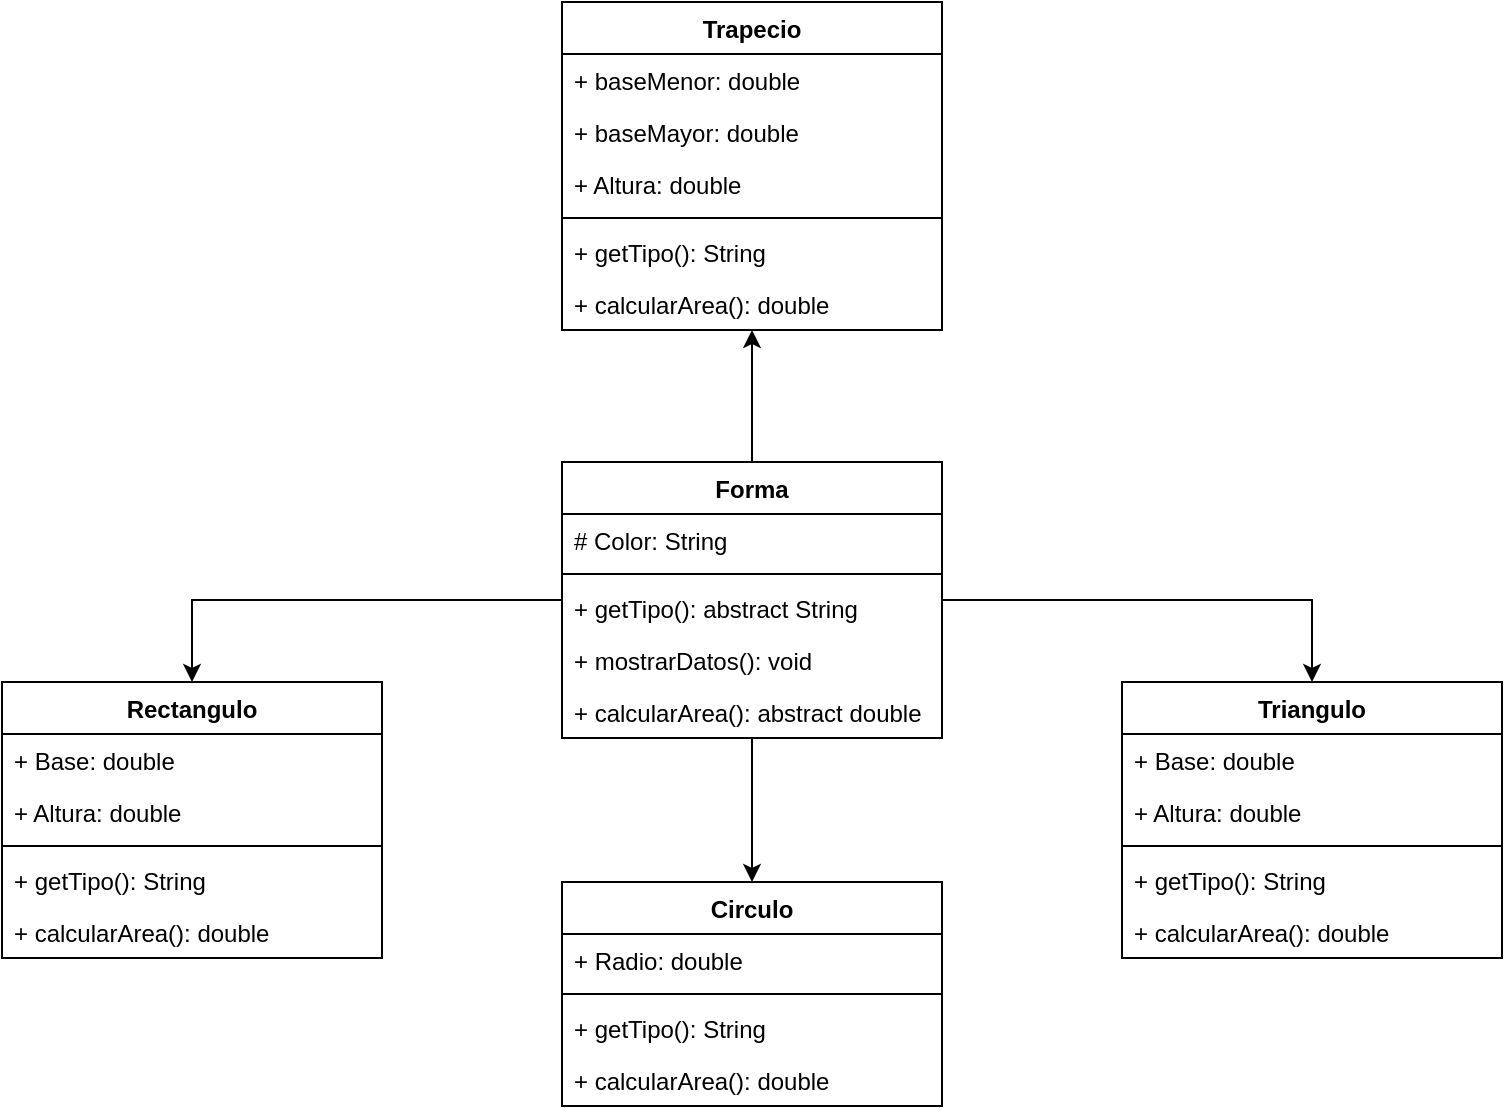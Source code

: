 <mxfile version="27.0.9">
  <diagram name="Página-1" id="jvKE8Gb294-9QQ_z0VCB">
    <mxGraphModel dx="1699" dy="1698" grid="1" gridSize="10" guides="1" tooltips="1" connect="1" arrows="1" fold="1" page="1" pageScale="1" pageWidth="827" pageHeight="1169" math="0" shadow="0">
      <root>
        <mxCell id="0" />
        <mxCell id="1" parent="0" />
        <mxCell id="YeMESsAVpkGyUdcvj83P-20" style="edgeStyle=orthogonalEdgeStyle;rounded=0;orthogonalLoop=1;jettySize=auto;html=1;entryX=0.5;entryY=0;entryDx=0;entryDy=0;" parent="1" source="YeMESsAVpkGyUdcvj83P-2" target="YeMESsAVpkGyUdcvj83P-14" edge="1">
          <mxGeometry relative="1" as="geometry" />
        </mxCell>
        <mxCell id="YeMESsAVpkGyUdcvj83P-21" style="edgeStyle=orthogonalEdgeStyle;rounded=0;orthogonalLoop=1;jettySize=auto;html=1;entryX=0.5;entryY=0;entryDx=0;entryDy=0;" parent="1" source="YeMESsAVpkGyUdcvj83P-2" target="YeMESsAVpkGyUdcvj83P-8" edge="1">
          <mxGeometry relative="1" as="geometry" />
        </mxCell>
        <mxCell id="YeMESsAVpkGyUdcvj83P-28" style="edgeStyle=orthogonalEdgeStyle;rounded=0;orthogonalLoop=1;jettySize=auto;html=1;entryX=0.5;entryY=0;entryDx=0;entryDy=0;" parent="1" source="YeMESsAVpkGyUdcvj83P-2" target="YeMESsAVpkGyUdcvj83P-22" edge="1">
          <mxGeometry relative="1" as="geometry" />
        </mxCell>
        <mxCell id="YeMESsAVpkGyUdcvj83P-2" value="Forma" style="swimlane;fontStyle=1;align=center;verticalAlign=top;childLayout=stackLayout;horizontal=1;startSize=26;horizontalStack=0;resizeParent=1;resizeParentMax=0;resizeLast=0;collapsible=1;marginBottom=0;whiteSpace=wrap;html=1;" parent="1" vertex="1">
          <mxGeometry x="270" y="50" width="190" height="138" as="geometry" />
        </mxCell>
        <mxCell id="YeMESsAVpkGyUdcvj83P-3" value="# Color: String" style="text;strokeColor=none;fillColor=none;align=left;verticalAlign=top;spacingLeft=4;spacingRight=4;overflow=hidden;rotatable=0;points=[[0,0.5],[1,0.5]];portConstraint=eastwest;whiteSpace=wrap;html=1;" parent="YeMESsAVpkGyUdcvj83P-2" vertex="1">
          <mxGeometry y="26" width="190" height="26" as="geometry" />
        </mxCell>
        <mxCell id="YeMESsAVpkGyUdcvj83P-4" value="" style="line;strokeWidth=1;fillColor=none;align=left;verticalAlign=middle;spacingTop=-1;spacingLeft=3;spacingRight=3;rotatable=0;labelPosition=right;points=[];portConstraint=eastwest;strokeColor=inherit;" parent="YeMESsAVpkGyUdcvj83P-2" vertex="1">
          <mxGeometry y="52" width="190" height="8" as="geometry" />
        </mxCell>
        <mxCell id="YeMESsAVpkGyUdcvj83P-6" value="+ getTipo(): abstract String" style="text;strokeColor=none;fillColor=none;align=left;verticalAlign=top;spacingLeft=4;spacingRight=4;overflow=hidden;rotatable=0;points=[[0,0.5],[1,0.5]];portConstraint=eastwest;whiteSpace=wrap;html=1;" parent="YeMESsAVpkGyUdcvj83P-2" vertex="1">
          <mxGeometry y="60" width="190" height="26" as="geometry" />
        </mxCell>
        <mxCell id="YeMESsAVpkGyUdcvj83P-5" value="+ mostrarDatos(): void" style="text;strokeColor=none;fillColor=none;align=left;verticalAlign=top;spacingLeft=4;spacingRight=4;overflow=hidden;rotatable=0;points=[[0,0.5],[1,0.5]];portConstraint=eastwest;whiteSpace=wrap;html=1;" parent="YeMESsAVpkGyUdcvj83P-2" vertex="1">
          <mxGeometry y="86" width="190" height="26" as="geometry" />
        </mxCell>
        <mxCell id="YeMESsAVpkGyUdcvj83P-7" value="+ calcularArea(): abstract double" style="text;strokeColor=none;fillColor=none;align=left;verticalAlign=top;spacingLeft=4;spacingRight=4;overflow=hidden;rotatable=0;points=[[0,0.5],[1,0.5]];portConstraint=eastwest;whiteSpace=wrap;html=1;" parent="YeMESsAVpkGyUdcvj83P-2" vertex="1">
          <mxGeometry y="112" width="190" height="26" as="geometry" />
        </mxCell>
        <mxCell id="YeMESsAVpkGyUdcvj83P-8" value="Circulo" style="swimlane;fontStyle=1;align=center;verticalAlign=top;childLayout=stackLayout;horizontal=1;startSize=26;horizontalStack=0;resizeParent=1;resizeParentMax=0;resizeLast=0;collapsible=1;marginBottom=0;whiteSpace=wrap;html=1;" parent="1" vertex="1">
          <mxGeometry x="270" y="260" width="190" height="112" as="geometry" />
        </mxCell>
        <mxCell id="YeMESsAVpkGyUdcvj83P-9" value="+ Radio: double" style="text;strokeColor=none;fillColor=none;align=left;verticalAlign=top;spacingLeft=4;spacingRight=4;overflow=hidden;rotatable=0;points=[[0,0.5],[1,0.5]];portConstraint=eastwest;whiteSpace=wrap;html=1;" parent="YeMESsAVpkGyUdcvj83P-8" vertex="1">
          <mxGeometry y="26" width="190" height="26" as="geometry" />
        </mxCell>
        <mxCell id="YeMESsAVpkGyUdcvj83P-10" value="" style="line;strokeWidth=1;fillColor=none;align=left;verticalAlign=middle;spacingTop=-1;spacingLeft=3;spacingRight=3;rotatable=0;labelPosition=right;points=[];portConstraint=eastwest;strokeColor=inherit;" parent="YeMESsAVpkGyUdcvj83P-8" vertex="1">
          <mxGeometry y="52" width="190" height="8" as="geometry" />
        </mxCell>
        <mxCell id="YeMESsAVpkGyUdcvj83P-11" value="+ getTipo(): String" style="text;strokeColor=none;fillColor=none;align=left;verticalAlign=top;spacingLeft=4;spacingRight=4;overflow=hidden;rotatable=0;points=[[0,0.5],[1,0.5]];portConstraint=eastwest;whiteSpace=wrap;html=1;" parent="YeMESsAVpkGyUdcvj83P-8" vertex="1">
          <mxGeometry y="60" width="190" height="26" as="geometry" />
        </mxCell>
        <mxCell id="YeMESsAVpkGyUdcvj83P-13" value="+ calcularArea(): double" style="text;strokeColor=none;fillColor=none;align=left;verticalAlign=top;spacingLeft=4;spacingRight=4;overflow=hidden;rotatable=0;points=[[0,0.5],[1,0.5]];portConstraint=eastwest;whiteSpace=wrap;html=1;" parent="YeMESsAVpkGyUdcvj83P-8" vertex="1">
          <mxGeometry y="86" width="190" height="26" as="geometry" />
        </mxCell>
        <mxCell id="YeMESsAVpkGyUdcvj83P-14" value="Rectangulo" style="swimlane;fontStyle=1;align=center;verticalAlign=top;childLayout=stackLayout;horizontal=1;startSize=26;horizontalStack=0;resizeParent=1;resizeParentMax=0;resizeLast=0;collapsible=1;marginBottom=0;whiteSpace=wrap;html=1;" parent="1" vertex="1">
          <mxGeometry x="-10" y="160" width="190" height="138" as="geometry" />
        </mxCell>
        <mxCell id="YeMESsAVpkGyUdcvj83P-15" value="+ Base: double" style="text;strokeColor=none;fillColor=none;align=left;verticalAlign=top;spacingLeft=4;spacingRight=4;overflow=hidden;rotatable=0;points=[[0,0.5],[1,0.5]];portConstraint=eastwest;whiteSpace=wrap;html=1;" parent="YeMESsAVpkGyUdcvj83P-14" vertex="1">
          <mxGeometry y="26" width="190" height="26" as="geometry" />
        </mxCell>
        <mxCell id="YeMESsAVpkGyUdcvj83P-19" value="+ Altura: double" style="text;strokeColor=none;fillColor=none;align=left;verticalAlign=top;spacingLeft=4;spacingRight=4;overflow=hidden;rotatable=0;points=[[0,0.5],[1,0.5]];portConstraint=eastwest;whiteSpace=wrap;html=1;" parent="YeMESsAVpkGyUdcvj83P-14" vertex="1">
          <mxGeometry y="52" width="190" height="26" as="geometry" />
        </mxCell>
        <mxCell id="YeMESsAVpkGyUdcvj83P-16" value="" style="line;strokeWidth=1;fillColor=none;align=left;verticalAlign=middle;spacingTop=-1;spacingLeft=3;spacingRight=3;rotatable=0;labelPosition=right;points=[];portConstraint=eastwest;strokeColor=inherit;" parent="YeMESsAVpkGyUdcvj83P-14" vertex="1">
          <mxGeometry y="78" width="190" height="8" as="geometry" />
        </mxCell>
        <mxCell id="YeMESsAVpkGyUdcvj83P-17" value="+ getTipo(): String" style="text;strokeColor=none;fillColor=none;align=left;verticalAlign=top;spacingLeft=4;spacingRight=4;overflow=hidden;rotatable=0;points=[[0,0.5],[1,0.5]];portConstraint=eastwest;whiteSpace=wrap;html=1;" parent="YeMESsAVpkGyUdcvj83P-14" vertex="1">
          <mxGeometry y="86" width="190" height="26" as="geometry" />
        </mxCell>
        <mxCell id="YeMESsAVpkGyUdcvj83P-18" value="+ calcularArea(): double" style="text;strokeColor=none;fillColor=none;align=left;verticalAlign=top;spacingLeft=4;spacingRight=4;overflow=hidden;rotatable=0;points=[[0,0.5],[1,0.5]];portConstraint=eastwest;whiteSpace=wrap;html=1;" parent="YeMESsAVpkGyUdcvj83P-14" vertex="1">
          <mxGeometry y="112" width="190" height="26" as="geometry" />
        </mxCell>
        <mxCell id="YeMESsAVpkGyUdcvj83P-22" value="Triangulo" style="swimlane;fontStyle=1;align=center;verticalAlign=top;childLayout=stackLayout;horizontal=1;startSize=26;horizontalStack=0;resizeParent=1;resizeParentMax=0;resizeLast=0;collapsible=1;marginBottom=0;whiteSpace=wrap;html=1;" parent="1" vertex="1">
          <mxGeometry x="550" y="160" width="190" height="138" as="geometry" />
        </mxCell>
        <mxCell id="YeMESsAVpkGyUdcvj83P-23" value="+ Base: double" style="text;strokeColor=none;fillColor=none;align=left;verticalAlign=top;spacingLeft=4;spacingRight=4;overflow=hidden;rotatable=0;points=[[0,0.5],[1,0.5]];portConstraint=eastwest;whiteSpace=wrap;html=1;" parent="YeMESsAVpkGyUdcvj83P-22" vertex="1">
          <mxGeometry y="26" width="190" height="26" as="geometry" />
        </mxCell>
        <mxCell id="YeMESsAVpkGyUdcvj83P-24" value="+ Altura: double" style="text;strokeColor=none;fillColor=none;align=left;verticalAlign=top;spacingLeft=4;spacingRight=4;overflow=hidden;rotatable=0;points=[[0,0.5],[1,0.5]];portConstraint=eastwest;whiteSpace=wrap;html=1;" parent="YeMESsAVpkGyUdcvj83P-22" vertex="1">
          <mxGeometry y="52" width="190" height="26" as="geometry" />
        </mxCell>
        <mxCell id="YeMESsAVpkGyUdcvj83P-25" value="" style="line;strokeWidth=1;fillColor=none;align=left;verticalAlign=middle;spacingTop=-1;spacingLeft=3;spacingRight=3;rotatable=0;labelPosition=right;points=[];portConstraint=eastwest;strokeColor=inherit;" parent="YeMESsAVpkGyUdcvj83P-22" vertex="1">
          <mxGeometry y="78" width="190" height="8" as="geometry" />
        </mxCell>
        <mxCell id="YeMESsAVpkGyUdcvj83P-26" value="+ getTipo(): String" style="text;strokeColor=none;fillColor=none;align=left;verticalAlign=top;spacingLeft=4;spacingRight=4;overflow=hidden;rotatable=0;points=[[0,0.5],[1,0.5]];portConstraint=eastwest;whiteSpace=wrap;html=1;" parent="YeMESsAVpkGyUdcvj83P-22" vertex="1">
          <mxGeometry y="86" width="190" height="26" as="geometry" />
        </mxCell>
        <mxCell id="YeMESsAVpkGyUdcvj83P-27" value="+ calcularArea(): double" style="text;strokeColor=none;fillColor=none;align=left;verticalAlign=top;spacingLeft=4;spacingRight=4;overflow=hidden;rotatable=0;points=[[0,0.5],[1,0.5]];portConstraint=eastwest;whiteSpace=wrap;html=1;" parent="YeMESsAVpkGyUdcvj83P-22" vertex="1">
          <mxGeometry y="112" width="190" height="26" as="geometry" />
        </mxCell>
        <mxCell id="YeMESsAVpkGyUdcvj83P-29" value="Trapecio" style="swimlane;fontStyle=1;align=center;verticalAlign=top;childLayout=stackLayout;horizontal=1;startSize=26;horizontalStack=0;resizeParent=1;resizeParentMax=0;resizeLast=0;collapsible=1;marginBottom=0;whiteSpace=wrap;html=1;" parent="1" vertex="1">
          <mxGeometry x="270" y="-180" width="190" height="164" as="geometry" />
        </mxCell>
        <mxCell id="YeMESsAVpkGyUdcvj83P-30" value="+ baseMenor: double" style="text;strokeColor=none;fillColor=none;align=left;verticalAlign=top;spacingLeft=4;spacingRight=4;overflow=hidden;rotatable=0;points=[[0,0.5],[1,0.5]];portConstraint=eastwest;whiteSpace=wrap;html=1;" parent="YeMESsAVpkGyUdcvj83P-29" vertex="1">
          <mxGeometry y="26" width="190" height="26" as="geometry" />
        </mxCell>
        <mxCell id="YeMESsAVpkGyUdcvj83P-35" value="+ baseMayor: double" style="text;strokeColor=none;fillColor=none;align=left;verticalAlign=top;spacingLeft=4;spacingRight=4;overflow=hidden;rotatable=0;points=[[0,0.5],[1,0.5]];portConstraint=eastwest;whiteSpace=wrap;html=1;" parent="YeMESsAVpkGyUdcvj83P-29" vertex="1">
          <mxGeometry y="52" width="190" height="26" as="geometry" />
        </mxCell>
        <mxCell id="YeMESsAVpkGyUdcvj83P-31" value="+ Altura: double" style="text;strokeColor=none;fillColor=none;align=left;verticalAlign=top;spacingLeft=4;spacingRight=4;overflow=hidden;rotatable=0;points=[[0,0.5],[1,0.5]];portConstraint=eastwest;whiteSpace=wrap;html=1;" parent="YeMESsAVpkGyUdcvj83P-29" vertex="1">
          <mxGeometry y="78" width="190" height="26" as="geometry" />
        </mxCell>
        <mxCell id="YeMESsAVpkGyUdcvj83P-32" value="" style="line;strokeWidth=1;fillColor=none;align=left;verticalAlign=middle;spacingTop=-1;spacingLeft=3;spacingRight=3;rotatable=0;labelPosition=right;points=[];portConstraint=eastwest;strokeColor=inherit;" parent="YeMESsAVpkGyUdcvj83P-29" vertex="1">
          <mxGeometry y="104" width="190" height="8" as="geometry" />
        </mxCell>
        <mxCell id="YeMESsAVpkGyUdcvj83P-33" value="+ getTipo(): String" style="text;strokeColor=none;fillColor=none;align=left;verticalAlign=top;spacingLeft=4;spacingRight=4;overflow=hidden;rotatable=0;points=[[0,0.5],[1,0.5]];portConstraint=eastwest;whiteSpace=wrap;html=1;" parent="YeMESsAVpkGyUdcvj83P-29" vertex="1">
          <mxGeometry y="112" width="190" height="26" as="geometry" />
        </mxCell>
        <mxCell id="YeMESsAVpkGyUdcvj83P-34" value="+ calcularArea(): double" style="text;strokeColor=none;fillColor=none;align=left;verticalAlign=top;spacingLeft=4;spacingRight=4;overflow=hidden;rotatable=0;points=[[0,0.5],[1,0.5]];portConstraint=eastwest;whiteSpace=wrap;html=1;" parent="YeMESsAVpkGyUdcvj83P-29" vertex="1">
          <mxGeometry y="138" width="190" height="26" as="geometry" />
        </mxCell>
        <mxCell id="YeMESsAVpkGyUdcvj83P-37" style="edgeStyle=orthogonalEdgeStyle;rounded=0;orthogonalLoop=1;jettySize=auto;html=1;entryX=0.5;entryY=1;entryDx=0;entryDy=0;entryPerimeter=0;" parent="1" source="YeMESsAVpkGyUdcvj83P-2" target="YeMESsAVpkGyUdcvj83P-34" edge="1">
          <mxGeometry relative="1" as="geometry" />
        </mxCell>
      </root>
    </mxGraphModel>
  </diagram>
</mxfile>

